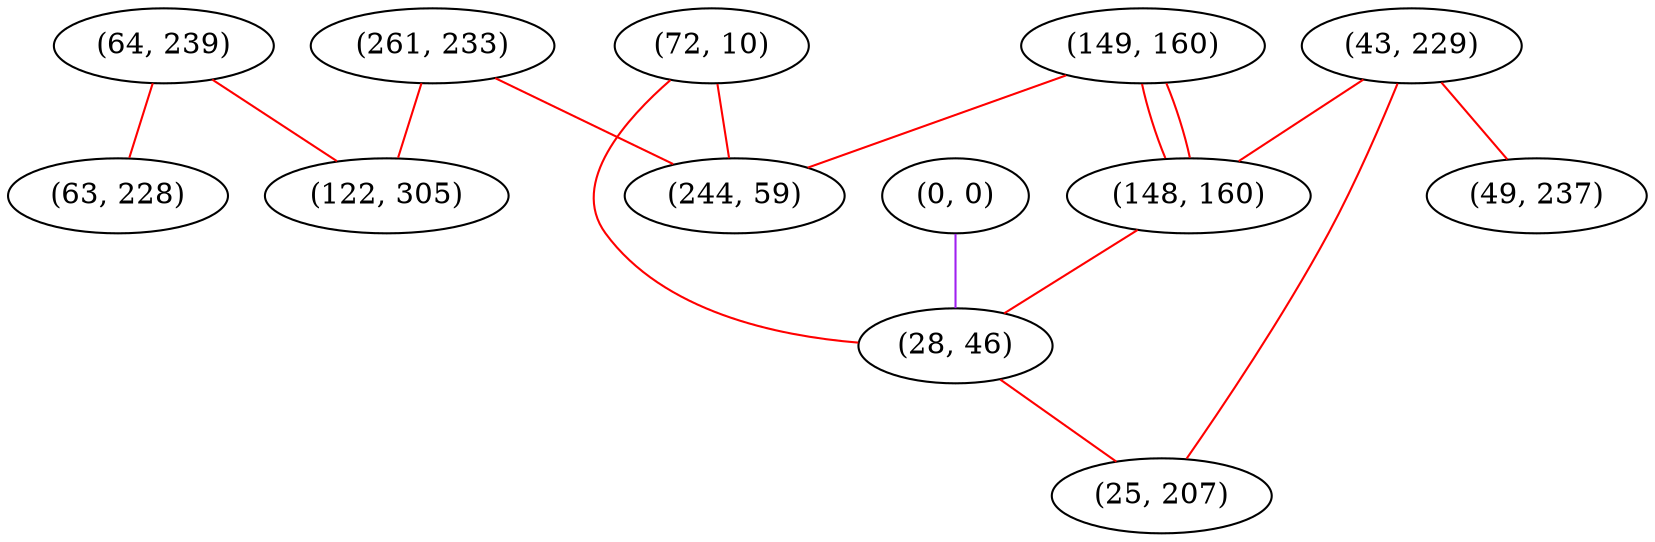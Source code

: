 graph "" {
"(261, 233)";
"(0, 0)";
"(64, 239)";
"(149, 160)";
"(43, 229)";
"(63, 228)";
"(72, 10)";
"(148, 160)";
"(28, 46)";
"(122, 305)";
"(25, 207)";
"(49, 237)";
"(244, 59)";
"(261, 233)" -- "(122, 305)"  [color=red, key=0, weight=1];
"(261, 233)" -- "(244, 59)"  [color=red, key=0, weight=1];
"(0, 0)" -- "(28, 46)"  [color=purple, key=0, weight=4];
"(64, 239)" -- "(63, 228)"  [color=red, key=0, weight=1];
"(64, 239)" -- "(122, 305)"  [color=red, key=0, weight=1];
"(149, 160)" -- "(244, 59)"  [color=red, key=0, weight=1];
"(149, 160)" -- "(148, 160)"  [color=red, key=0, weight=1];
"(149, 160)" -- "(148, 160)"  [color=red, key=1, weight=1];
"(43, 229)" -- "(49, 237)"  [color=red, key=0, weight=1];
"(43, 229)" -- "(25, 207)"  [color=red, key=0, weight=1];
"(43, 229)" -- "(148, 160)"  [color=red, key=0, weight=1];
"(72, 10)" -- "(28, 46)"  [color=red, key=0, weight=1];
"(72, 10)" -- "(244, 59)"  [color=red, key=0, weight=1];
"(148, 160)" -- "(28, 46)"  [color=red, key=0, weight=1];
"(28, 46)" -- "(25, 207)"  [color=red, key=0, weight=1];
}
